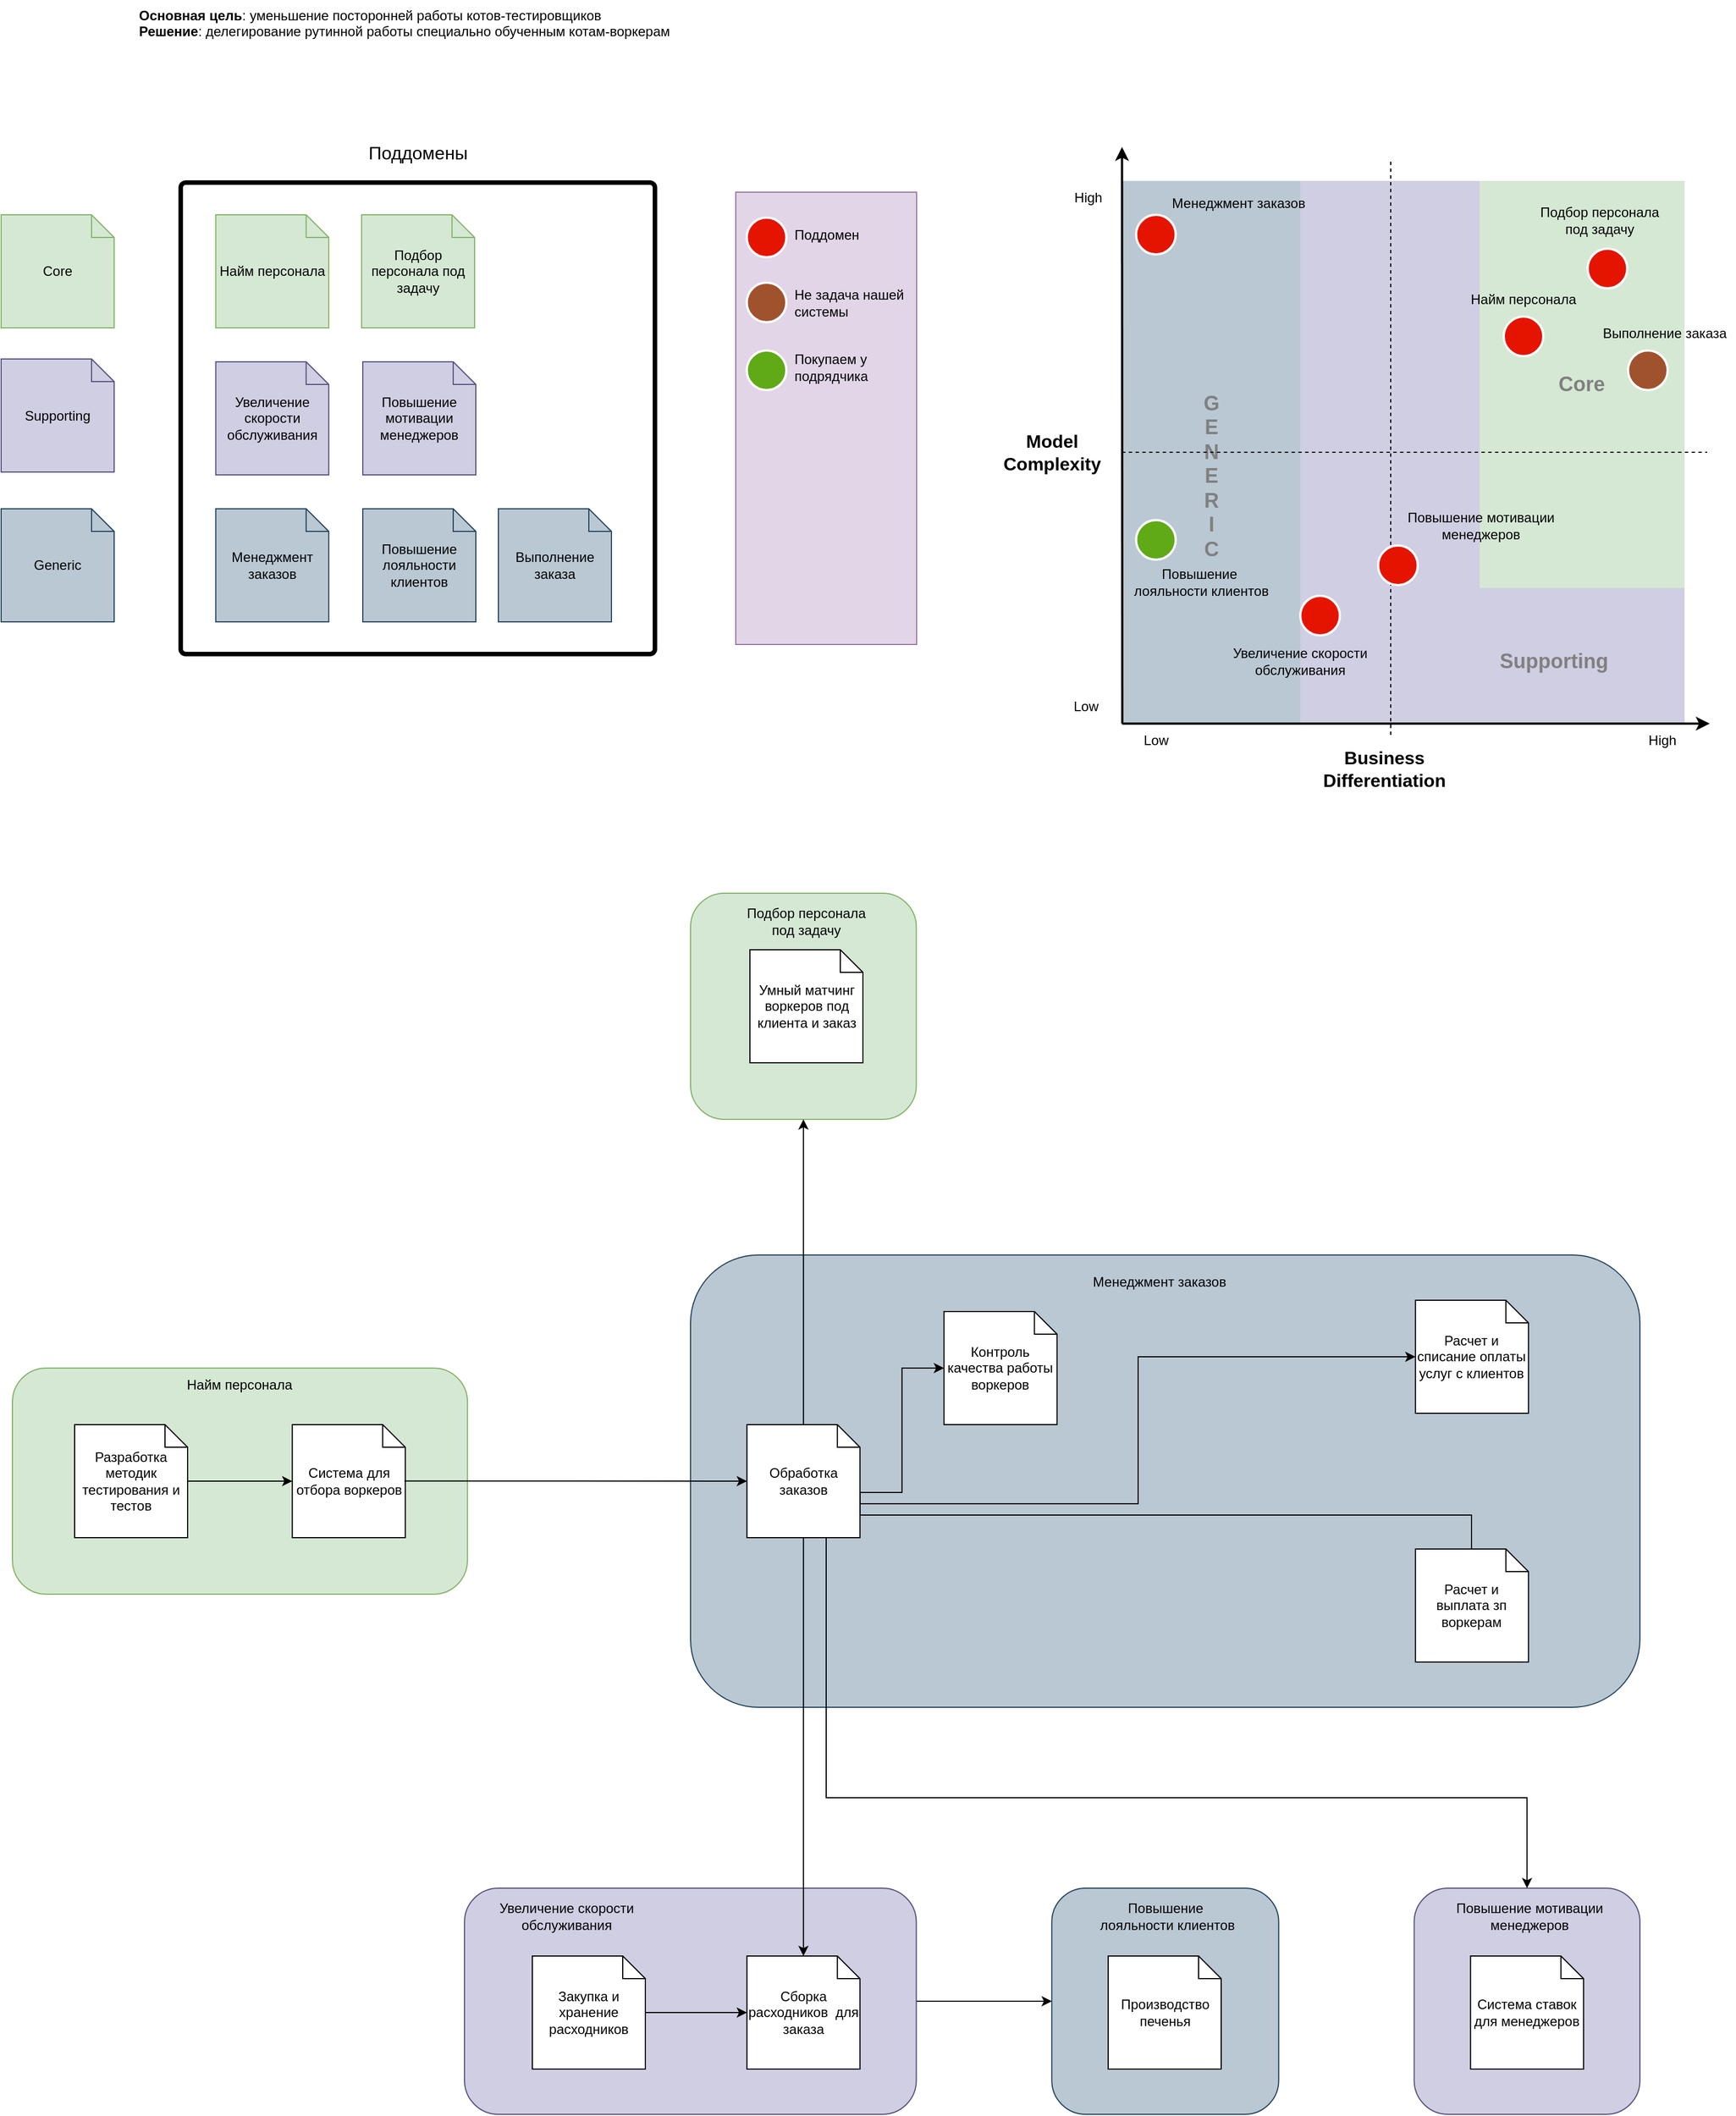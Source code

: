 <mxfile version="21.2.8" type="device">
  <diagram name="Страница 1" id="koVgPimv0VE1TFkT0X7F">
    <mxGraphModel dx="574" dy="2298" grid="1" gridSize="10" guides="1" tooltips="1" connect="1" arrows="1" fold="1" page="1" pageScale="1" pageWidth="827" pageHeight="1169" math="0" shadow="0">
      <root>
        <mxCell id="0" />
        <mxCell id="1" parent="0" />
        <mxCell id="6jMr6Txyks8FX9mSCWgc-61" value="" style="rounded=1;whiteSpace=wrap;html=1;fillColor=#bac8d3;strokeColor=#23445d;" parent="1" vertex="1">
          <mxGeometry x="2280" y="1160" width="840" height="400" as="geometry" />
        </mxCell>
        <mxCell id="6jMr6Txyks8FX9mSCWgc-57" value="" style="rounded=1;whiteSpace=wrap;html=1;fillColor=#d0cee2;strokeColor=#56517e;" parent="1" vertex="1">
          <mxGeometry x="2920.25" y="1720" width="199.75" height="200" as="geometry" />
        </mxCell>
        <mxCell id="6jMr6Txyks8FX9mSCWgc-54" value="" style="rounded=1;whiteSpace=wrap;html=1;fillColor=#d5e8d4;strokeColor=#82b366;" parent="1" vertex="1">
          <mxGeometry x="2280" y="840" width="199.75" height="200" as="geometry" />
        </mxCell>
        <mxCell id="6jMr6Txyks8FX9mSCWgc-51" value="" style="rounded=1;whiteSpace=wrap;html=1;fillColor=#bac8d3;strokeColor=#23445d;" parent="1" vertex="1">
          <mxGeometry x="2599.63" y="1720" width="200.75" height="200" as="geometry" />
        </mxCell>
        <mxCell id="6jMr6Txyks8FX9mSCWgc-35" value="" style="rounded=0;whiteSpace=wrap;html=1;fillColor=#e1d5e7;strokeColor=#9673a6;" parent="1" vertex="1">
          <mxGeometry x="2320" y="220" width="160" height="400" as="geometry" />
        </mxCell>
        <mxCell id="43l0I3eRNdwmV9ZVuamb-2" value="Найм персонала" style="shape=note;size=20;whiteSpace=wrap;html=1;fillColor=#d5e8d4;strokeColor=#82b366;" parent="1" vertex="1">
          <mxGeometry x="1859.88" y="240" width="100" height="100" as="geometry" />
        </mxCell>
        <mxCell id="43l0I3eRNdwmV9ZVuamb-10" value="Поддомены" style="text;html=1;strokeColor=none;fillColor=none;align=center;verticalAlign=middle;whiteSpace=wrap;rounded=0;fontSize=16;" parent="1" vertex="1">
          <mxGeometry x="1988.94" y="170" width="99.5" height="30" as="geometry" />
        </mxCell>
        <mxCell id="43l0I3eRNdwmV9ZVuamb-13" value="High" style="text;html=1;strokeColor=none;fillColor=none;align=center;verticalAlign=middle;whiteSpace=wrap;rounded=0;" parent="1" vertex="1">
          <mxGeometry x="2601.75" y="210" width="60" height="30" as="geometry" />
        </mxCell>
        <mxCell id="43l0I3eRNdwmV9ZVuamb-14" value="High" style="text;html=1;strokeColor=none;fillColor=none;align=center;verticalAlign=middle;whiteSpace=wrap;rounded=0;" parent="1" vertex="1">
          <mxGeometry x="3109.5" y="690" width="60" height="30" as="geometry" />
        </mxCell>
        <mxCell id="43l0I3eRNdwmV9ZVuamb-16" value="Low" style="text;html=1;strokeColor=none;fillColor=none;align=center;verticalAlign=middle;whiteSpace=wrap;rounded=0;" parent="1" vertex="1">
          <mxGeometry x="2599.63" y="660" width="60" height="30" as="geometry" />
        </mxCell>
        <mxCell id="43l0I3eRNdwmV9ZVuamb-17" value="Model Complexity" style="text;html=1;strokeColor=none;fillColor=none;align=center;verticalAlign=middle;whiteSpace=wrap;rounded=0;fontSize=16;fontStyle=1" parent="1" vertex="1">
          <mxGeometry x="2545.25" y="430" width="110" height="40" as="geometry" />
        </mxCell>
        <mxCell id="43l0I3eRNdwmV9ZVuamb-18" value="Business Differentiation" style="text;html=1;strokeColor=none;fillColor=none;align=center;verticalAlign=middle;whiteSpace=wrap;rounded=0;fontSize=16;fontStyle=1" parent="1" vertex="1">
          <mxGeometry x="2833.75" y="710" width="120" height="40" as="geometry" />
        </mxCell>
        <mxCell id="43l0I3eRNdwmV9ZVuamb-19" value="&lt;br&gt;&lt;br&gt;&lt;br&gt;G&lt;br&gt;E&lt;br&gt;N&lt;br&gt;E&lt;br&gt;R&lt;br&gt;I&lt;br&gt;C&lt;br&gt;&lt;br&gt;" style="rounded=0;whiteSpace=wrap;html=1;fillColor=#bac8d3;strokeColor=none;fontSize=18;fontColor=#808080;fontStyle=1;verticalAlign=middle;" parent="1" vertex="1">
          <mxGeometry x="2661.75" y="210" width="157.75" height="480" as="geometry" />
        </mxCell>
        <mxCell id="43l0I3eRNdwmV9ZVuamb-20" value="" style="shape=corner;whiteSpace=wrap;html=1;direction=north;dx=120;dy=160;fillColor=#d0cee2;strokeColor=none;align=center;" parent="1" vertex="1">
          <mxGeometry x="2819.5" y="210" width="340" height="480" as="geometry" />
        </mxCell>
        <mxCell id="43l0I3eRNdwmV9ZVuamb-21" value="Supporting" style="text;html=1;strokeColor=none;fillColor=none;align=center;verticalAlign=middle;whiteSpace=wrap;rounded=0;fontStyle=1;fontColor=#808080;fontSize=18;" parent="1" vertex="1">
          <mxGeometry x="3013.75" y="620" width="60" height="30" as="geometry" />
        </mxCell>
        <mxCell id="43l0I3eRNdwmV9ZVuamb-22" value="Core" style="rounded=0;whiteSpace=wrap;html=1;fillColor=#d5e8d4;strokeColor=none;fontSize=18;fontColor=#808080;fontStyle=1" parent="1" vertex="1">
          <mxGeometry x="2978.25" y="210" width="181.25" height="360" as="geometry" />
        </mxCell>
        <mxCell id="43l0I3eRNdwmV9ZVuamb-23" value="" style="verticalLabelPosition=bottom;verticalAlign=top;html=1;shape=mxgraph.basic.rounded_frame;dx=3;whiteSpace=wrap;strokeColor=#000000;fillColor=#000000;" parent="1" vertex="1">
          <mxGeometry x="1827.38" y="210" width="422.62" height="420" as="geometry" />
        </mxCell>
        <mxCell id="43l0I3eRNdwmV9ZVuamb-25" value="Core" style="shape=note;size=20;whiteSpace=wrap;html=1;fillColor=#d5e8d4;strokeColor=#82b366;" parent="1" vertex="1">
          <mxGeometry x="1670" y="240" width="100" height="100" as="geometry" />
        </mxCell>
        <mxCell id="43l0I3eRNdwmV9ZVuamb-26" value="Supporting" style="shape=note;size=20;whiteSpace=wrap;html=1;fillColor=#d0cee2;strokeColor=#56517e;" parent="1" vertex="1">
          <mxGeometry x="1670" y="367.5" width="100" height="100" as="geometry" />
        </mxCell>
        <mxCell id="43l0I3eRNdwmV9ZVuamb-27" value="Generic" style="shape=note;size=20;whiteSpace=wrap;html=1;fillColor=#bac8d3;strokeColor=#23445d;" parent="1" vertex="1">
          <mxGeometry x="1670" y="500" width="100" height="100" as="geometry" />
        </mxCell>
        <mxCell id="43l0I3eRNdwmV9ZVuamb-30" value="" style="ellipse;whiteSpace=wrap;html=1;aspect=fixed;spacing=2;strokeWidth=2;strokeColor=#FFFFFF;fillColor=#a0522d;fontColor=#ffffff;" parent="1" vertex="1">
          <mxGeometry x="3109.5" y="360" width="35" height="35" as="geometry" />
        </mxCell>
        <mxCell id="6jMr6Txyks8FX9mSCWgc-77" style="edgeStyle=orthogonalEdgeStyle;rounded=0;orthogonalLoop=1;jettySize=auto;html=1;exitX=1;exitY=0.5;exitDx=0;exitDy=0;entryX=0;entryY=0.5;entryDx=0;entryDy=0;" parent="1" source="43l0I3eRNdwmV9ZVuamb-67" target="6jMr6Txyks8FX9mSCWgc-51" edge="1">
          <mxGeometry relative="1" as="geometry" />
        </mxCell>
        <mxCell id="43l0I3eRNdwmV9ZVuamb-67" value="" style="rounded=1;whiteSpace=wrap;html=1;fillColor=#d0cee2;strokeColor=#56517e;" parent="1" vertex="1">
          <mxGeometry x="2080" y="1720" width="399.75" height="200" as="geometry" />
        </mxCell>
        <mxCell id="43l0I3eRNdwmV9ZVuamb-70" value="" style="rounded=1;whiteSpace=wrap;html=1;fillColor=#d5e8d4;strokeColor=#82b366;" parent="1" vertex="1">
          <mxGeometry x="1680" y="1260" width="402.62" height="200" as="geometry" />
        </mxCell>
        <mxCell id="6jMr6Txyks8FX9mSCWgc-83" style="edgeStyle=orthogonalEdgeStyle;rounded=0;orthogonalLoop=1;jettySize=auto;html=1;exitX=0;exitY=0.5;exitDx=0;exitDy=0;exitPerimeter=0;" parent="1" source="43l0I3eRNdwmV9ZVuamb-90" target="6jMr6Txyks8FX9mSCWgc-49" edge="1">
          <mxGeometry relative="1" as="geometry">
            <Array as="points">
              <mxPoint x="1865" y="1360" />
              <mxPoint x="1865" y="1360" />
            </Array>
          </mxGeometry>
        </mxCell>
        <mxCell id="43l0I3eRNdwmV9ZVuamb-90" value="Разработка методик тестирования и тестов" style="shape=note;size=20;whiteSpace=wrap;html=1;" parent="1" vertex="1">
          <mxGeometry x="1735" y="1310" width="100" height="100" as="geometry" />
        </mxCell>
        <mxCell id="6jMr6Txyks8FX9mSCWgc-1" value="&lt;b&gt;Основная цель&lt;/b&gt;: уменьшение посторонней работы котов-тестировщиков&lt;br&gt;&lt;b&gt;Решение&lt;/b&gt;: делегирование рутинной работы специально обученным котам-воркерам" style="text;html=1;strokeColor=none;fillColor=none;align=left;verticalAlign=top;whiteSpace=wrap;rounded=0;" parent="1" vertex="1">
          <mxGeometry x="1790.25" y="50" width="480" height="40" as="geometry" />
        </mxCell>
        <mxCell id="6jMr6Txyks8FX9mSCWgc-2" value="Подбор персонала под задачу" style="shape=note;size=20;whiteSpace=wrap;html=1;fillColor=#d5e8d4;strokeColor=#82b366;" parent="1" vertex="1">
          <mxGeometry x="1988.94" y="240" width="100" height="100" as="geometry" />
        </mxCell>
        <mxCell id="6jMr6Txyks8FX9mSCWgc-3" value="Увеличение скорости обслуживания" style="shape=note;size=20;whiteSpace=wrap;html=1;fillColor=#d0cee2;strokeColor=#56517e;" parent="1" vertex="1">
          <mxGeometry x="1859.88" y="370" width="100" height="100" as="geometry" />
        </mxCell>
        <mxCell id="6jMr6Txyks8FX9mSCWgc-4" value="Повышение мотивации менеджеров" style="shape=note;size=20;whiteSpace=wrap;html=1;fillColor=#d0cee2;strokeColor=#56517e;" parent="1" vertex="1">
          <mxGeometry x="1990" y="370" width="100" height="100" as="geometry" />
        </mxCell>
        <mxCell id="6jMr6Txyks8FX9mSCWgc-5" value="Повышение лояльности клиентов" style="shape=note;size=20;whiteSpace=wrap;html=1;fillColor=#bac8d3;strokeColor=#23445d;" parent="1" vertex="1">
          <mxGeometry x="1990" y="500" width="100" height="100" as="geometry" />
        </mxCell>
        <mxCell id="6jMr6Txyks8FX9mSCWgc-6" value="Менеджмент заказов" style="shape=note;size=20;whiteSpace=wrap;html=1;fillColor=#bac8d3;strokeColor=#23445d;" parent="1" vertex="1">
          <mxGeometry x="1859.88" y="500" width="100" height="100" as="geometry" />
        </mxCell>
        <mxCell id="6jMr6Txyks8FX9mSCWgc-14" value="" style="ellipse;whiteSpace=wrap;html=1;aspect=fixed;strokeWidth=2;strokeColor=#FFFFFF;fillColor=#e51400;fontColor=#ffffff;" parent="1" vertex="1">
          <mxGeometry x="2999.5" y="330" width="35" height="35" as="geometry" />
        </mxCell>
        <mxCell id="6jMr6Txyks8FX9mSCWgc-15" value="Найм персонала" style="text;html=1;strokeColor=none;fillColor=none;align=center;verticalAlign=middle;whiteSpace=wrap;rounded=0;" parent="1" vertex="1">
          <mxGeometry x="2964.87" y="300" width="104.25" height="30" as="geometry" />
        </mxCell>
        <mxCell id="6jMr6Txyks8FX9mSCWgc-17" value="Low" style="text;html=1;strokeColor=none;fillColor=none;align=center;verticalAlign=middle;whiteSpace=wrap;rounded=0;" parent="1" vertex="1">
          <mxGeometry x="2661.75" y="690" width="60" height="30" as="geometry" />
        </mxCell>
        <mxCell id="6jMr6Txyks8FX9mSCWgc-18" value="" style="endArrow=none;dashed=1;html=1;rounded=0;" parent="1" edge="1">
          <mxGeometry width="50" height="50" relative="1" as="geometry">
            <mxPoint x="2899.5" y="700" as="sourcePoint" />
            <mxPoint x="2899.5" y="190" as="targetPoint" />
          </mxGeometry>
        </mxCell>
        <mxCell id="6jMr6Txyks8FX9mSCWgc-19" value="" style="endArrow=none;dashed=1;html=1;rounded=0;exitX=0;exitY=0.5;exitDx=0;exitDy=0;" parent="1" source="43l0I3eRNdwmV9ZVuamb-19" edge="1">
          <mxGeometry width="50" height="50" relative="1" as="geometry">
            <mxPoint x="2789.5" y="450" as="sourcePoint" />
            <mxPoint x="3179.5" y="450" as="targetPoint" />
          </mxGeometry>
        </mxCell>
        <mxCell id="6jMr6Txyks8FX9mSCWgc-20" value="" style="ellipse;whiteSpace=wrap;html=1;aspect=fixed;strokeWidth=2;strokeColor=#FFFFFF;fillColor=#e51400;fontColor=#ffffff;" parent="1" vertex="1">
          <mxGeometry x="3073.75" y="270" width="35" height="35" as="geometry" />
        </mxCell>
        <mxCell id="6jMr6Txyks8FX9mSCWgc-21" value="Подбор персонала под задачу" style="text;html=1;strokeColor=none;fillColor=none;align=center;verticalAlign=middle;whiteSpace=wrap;rounded=0;" parent="1" vertex="1">
          <mxGeometry x="3025.25" y="230" width="119.25" height="30" as="geometry" />
        </mxCell>
        <mxCell id="6jMr6Txyks8FX9mSCWgc-22" value="Выполнение заказа" style="shape=note;size=20;whiteSpace=wrap;html=1;fillColor=#bac8d3;strokeColor=#23445d;" parent="1" vertex="1">
          <mxGeometry x="2110" y="500" width="100" height="100" as="geometry" />
        </mxCell>
        <mxCell id="6jMr6Txyks8FX9mSCWgc-23" value="Выполнение заказа" style="text;html=1;strokeColor=none;fillColor=none;align=center;verticalAlign=middle;whiteSpace=wrap;rounded=0;" parent="1" vertex="1">
          <mxGeometry x="3079.5" y="330" width="124.25" height="30" as="geometry" />
        </mxCell>
        <mxCell id="6jMr6Txyks8FX9mSCWgc-24" value="" style="ellipse;whiteSpace=wrap;html=1;aspect=fixed;spacing=2;strokeWidth=2;strokeColor=#FFFFFF;direction=south;fillColor=#e51400;fontColor=#ffffff;" parent="1" vertex="1">
          <mxGeometry x="2888.38" y="532.5" width="35" height="35" as="geometry" />
        </mxCell>
        <mxCell id="6jMr6Txyks8FX9mSCWgc-25" value="Повышение мотивации менеджеров" style="text;html=1;strokeColor=none;fillColor=none;align=center;verticalAlign=middle;whiteSpace=wrap;rounded=0;" parent="1" vertex="1">
          <mxGeometry x="2909.5" y="500" width="138.88" height="30" as="geometry" />
        </mxCell>
        <mxCell id="6jMr6Txyks8FX9mSCWgc-26" value="" style="ellipse;whiteSpace=wrap;html=1;aspect=fixed;spacing=2;strokeWidth=2;strokeColor=#FFFFFF;fillColor=#e51400;fontColor=#ffffff;" parent="1" vertex="1">
          <mxGeometry x="2819.5" y="577" width="35" height="35" as="geometry" />
        </mxCell>
        <mxCell id="6jMr6Txyks8FX9mSCWgc-28" value="Увеличение скорости обслуживания" style="text;html=1;strokeColor=none;fillColor=none;align=center;verticalAlign=middle;whiteSpace=wrap;rounded=0;" parent="1" vertex="1">
          <mxGeometry x="2749.5" y="620" width="138.88" height="30" as="geometry" />
        </mxCell>
        <mxCell id="6jMr6Txyks8FX9mSCWgc-29" value="" style="ellipse;whiteSpace=wrap;html=1;aspect=fixed;spacing=2;strokeWidth=2;strokeColor=#FFFFFF;direction=south;fillColor=#60a917;fontColor=#ffffff;" parent="1" vertex="1">
          <mxGeometry x="2674.25" y="510" width="35" height="35" as="geometry" />
        </mxCell>
        <mxCell id="6jMr6Txyks8FX9mSCWgc-30" value="Повышение&amp;nbsp; лояльности клиентов" style="text;html=1;strokeColor=none;fillColor=none;align=center;verticalAlign=middle;whiteSpace=wrap;rounded=0;" parent="1" vertex="1">
          <mxGeometry x="2661.75" y="550" width="140" height="30" as="geometry" />
        </mxCell>
        <mxCell id="6jMr6Txyks8FX9mSCWgc-31" value="" style="ellipse;whiteSpace=wrap;html=1;aspect=fixed;spacing=2;strokeWidth=2;strokeColor=#FFFFFF;direction=south;fillColor=#e51400;fontColor=#ffffff;" parent="1" vertex="1">
          <mxGeometry x="2674.25" y="240" width="35" height="35" as="geometry" />
        </mxCell>
        <mxCell id="6jMr6Txyks8FX9mSCWgc-32" value="Менеджмент заказов" style="text;html=1;strokeColor=none;fillColor=none;align=center;verticalAlign=middle;whiteSpace=wrap;rounded=0;" parent="1" vertex="1">
          <mxGeometry x="2699.75" y="215" width="129.75" height="30" as="geometry" />
        </mxCell>
        <mxCell id="6jMr6Txyks8FX9mSCWgc-33" value="" style="ellipse;whiteSpace=wrap;html=1;aspect=fixed;spacing=2;strokeWidth=2;strokeColor=#FFFFFF;direction=south;fillColor=#e51400;fontColor=#ffffff;" parent="1" vertex="1">
          <mxGeometry x="2329.75" y="242.5" width="35" height="35" as="geometry" />
        </mxCell>
        <mxCell id="6jMr6Txyks8FX9mSCWgc-34" value="Поддомен" style="text;html=1;strokeColor=none;fillColor=none;align=left;verticalAlign=middle;whiteSpace=wrap;rounded=0;" parent="1" vertex="1">
          <mxGeometry x="2370" y="242.5" width="129.75" height="30" as="geometry" />
        </mxCell>
        <mxCell id="6jMr6Txyks8FX9mSCWgc-37" value="" style="ellipse;whiteSpace=wrap;html=1;aspect=fixed;spacing=2;strokeWidth=2;strokeColor=#FFFFFF;fillColor=#a0522d;fontColor=#ffffff;" parent="1" vertex="1">
          <mxGeometry x="2329.75" y="300" width="35" height="35" as="geometry" />
        </mxCell>
        <mxCell id="6jMr6Txyks8FX9mSCWgc-38" value="Не задача нашей системы" style="text;html=1;strokeColor=none;fillColor=none;align=left;verticalAlign=middle;whiteSpace=wrap;rounded=0;" parent="1" vertex="1">
          <mxGeometry x="2370" y="302.5" width="129.75" height="30" as="geometry" />
        </mxCell>
        <mxCell id="6jMr6Txyks8FX9mSCWgc-39" value="" style="ellipse;whiteSpace=wrap;html=1;aspect=fixed;spacing=2;strokeWidth=2;strokeColor=#FFFFFF;direction=south;fillColor=#60a917;fontColor=#ffffff;" parent="1" vertex="1">
          <mxGeometry x="2329.75" y="360" width="35" height="35" as="geometry" />
        </mxCell>
        <mxCell id="6jMr6Txyks8FX9mSCWgc-40" value="Покупаем у подрядчика" style="text;html=1;strokeColor=none;fillColor=none;align=left;verticalAlign=middle;whiteSpace=wrap;rounded=0;" parent="1" vertex="1">
          <mxGeometry x="2370" y="360" width="129.75" height="30" as="geometry" />
        </mxCell>
        <mxCell id="6jMr6Txyks8FX9mSCWgc-42" value="Найм персонала" style="text;html=1;strokeColor=none;fillColor=none;align=center;verticalAlign=middle;whiteSpace=wrap;rounded=0;" parent="1" vertex="1">
          <mxGeometry x="1829.19" y="1260" width="104.25" height="30" as="geometry" />
        </mxCell>
        <mxCell id="6jMr6Txyks8FX9mSCWgc-43" value="Подбор персонала под задачу" style="text;html=1;strokeColor=none;fillColor=none;align=center;verticalAlign=middle;whiteSpace=wrap;rounded=0;" parent="1" vertex="1">
          <mxGeometry x="2322.87" y="850" width="119.25" height="30" as="geometry" />
        </mxCell>
        <mxCell id="6jMr6Txyks8FX9mSCWgc-44" value="Повышение мотивации менеджеров" style="text;html=1;strokeColor=none;fillColor=none;align=center;verticalAlign=middle;whiteSpace=wrap;rounded=0;" parent="1" vertex="1">
          <mxGeometry x="2953.31" y="1730" width="138.88" height="30" as="geometry" />
        </mxCell>
        <mxCell id="6jMr6Txyks8FX9mSCWgc-45" value="Увеличение скорости обслуживания" style="text;html=1;strokeColor=none;fillColor=none;align=center;verticalAlign=middle;whiteSpace=wrap;rounded=0;" parent="1" vertex="1">
          <mxGeometry x="2101.12" y="1730" width="138.88" height="30" as="geometry" />
        </mxCell>
        <mxCell id="6jMr6Txyks8FX9mSCWgc-46" value="Повышение&amp;nbsp; лояльности клиентов" style="text;html=1;strokeColor=none;fillColor=none;align=center;verticalAlign=middle;whiteSpace=wrap;rounded=0;" parent="1" vertex="1">
          <mxGeometry x="2632.13" y="1730" width="140" height="30" as="geometry" />
        </mxCell>
        <mxCell id="6jMr6Txyks8FX9mSCWgc-47" value="Менеджмент заказов" style="text;html=1;strokeColor=none;fillColor=none;align=center;verticalAlign=middle;whiteSpace=wrap;rounded=0;" parent="1" vertex="1">
          <mxGeometry x="2629.75" y="1169" width="129.75" height="30" as="geometry" />
        </mxCell>
        <mxCell id="6jMr6Txyks8FX9mSCWgc-49" value="Система для отбора воркеров" style="shape=note;size=20;whiteSpace=wrap;html=1;" parent="1" vertex="1">
          <mxGeometry x="1927.62" y="1310" width="100" height="100" as="geometry" />
        </mxCell>
        <mxCell id="6jMr6Txyks8FX9mSCWgc-50" value="Сборка расходников&amp;nbsp; для заказа" style="shape=note;size=20;whiteSpace=wrap;html=1;" parent="1" vertex="1">
          <mxGeometry x="2329.88" y="1780" width="100" height="100" as="geometry" />
        </mxCell>
        <mxCell id="6jMr6Txyks8FX9mSCWgc-53" value="Производство печенья" style="shape=note;size=20;whiteSpace=wrap;html=1;" parent="1" vertex="1">
          <mxGeometry x="2649.5" y="1780" width="100" height="100" as="geometry" />
        </mxCell>
        <mxCell id="6jMr6Txyks8FX9mSCWgc-56" value="Умный матчинг воркеров под клиента и заказ" style="shape=note;size=20;whiteSpace=wrap;html=1;" parent="1" vertex="1">
          <mxGeometry x="2332.5" y="890" width="100" height="100" as="geometry" />
        </mxCell>
        <mxCell id="6jMr6Txyks8FX9mSCWgc-59" value="Система ставок для менеджеров" style="shape=note;size=20;whiteSpace=wrap;html=1;" parent="1" vertex="1">
          <mxGeometry x="2970.13" y="1780" width="100" height="100" as="geometry" />
        </mxCell>
        <mxCell id="6jMr6Txyks8FX9mSCWgc-70" style="edgeStyle=orthogonalEdgeStyle;rounded=0;orthogonalLoop=1;jettySize=auto;html=1;exitX=0.5;exitY=0;exitDx=0;exitDy=0;exitPerimeter=0;entryX=0.5;entryY=1;entryDx=0;entryDy=0;" parent="1" source="6jMr6Txyks8FX9mSCWgc-62" target="6jMr6Txyks8FX9mSCWgc-54" edge="1">
          <mxGeometry relative="1" as="geometry" />
        </mxCell>
        <mxCell id="6jMr6Txyks8FX9mSCWgc-71" style="edgeStyle=orthogonalEdgeStyle;rounded=0;orthogonalLoop=1;jettySize=auto;html=1;exitX=0;exitY=0;exitDx=100;exitDy=60;exitPerimeter=0;entryX=0;entryY=0.5;entryDx=0;entryDy=0;entryPerimeter=0;" parent="1" source="6jMr6Txyks8FX9mSCWgc-62" target="6jMr6Txyks8FX9mSCWgc-63" edge="1">
          <mxGeometry relative="1" as="geometry" />
        </mxCell>
        <mxCell id="6jMr6Txyks8FX9mSCWgc-73" style="edgeStyle=orthogonalEdgeStyle;rounded=0;orthogonalLoop=1;jettySize=auto;html=1;exitX=0;exitY=0;exitDx=100;exitDy=60;exitPerimeter=0;entryX=0;entryY=0.5;entryDx=0;entryDy=0;entryPerimeter=0;" parent="1" source="6jMr6Txyks8FX9mSCWgc-62" target="6jMr6Txyks8FX9mSCWgc-67" edge="1">
          <mxGeometry relative="1" as="geometry">
            <Array as="points">
              <mxPoint x="2430" y="1380" />
              <mxPoint x="2676" y="1380" />
              <mxPoint x="2676" y="1250" />
            </Array>
          </mxGeometry>
        </mxCell>
        <mxCell id="6jMr6Txyks8FX9mSCWgc-74" style="edgeStyle=orthogonalEdgeStyle;rounded=0;orthogonalLoop=1;jettySize=auto;html=1;exitX=0;exitY=0;exitDx=100;exitDy=60;exitPerimeter=0;entryX=0;entryY=0.5;entryDx=0;entryDy=0;entryPerimeter=0;" parent="1" source="6jMr6Txyks8FX9mSCWgc-62" target="6jMr6Txyks8FX9mSCWgc-68" edge="1">
          <mxGeometry relative="1" as="geometry">
            <Array as="points">
              <mxPoint x="2430" y="1390" />
              <mxPoint x="2971" y="1390" />
            </Array>
          </mxGeometry>
        </mxCell>
        <mxCell id="6jMr6Txyks8FX9mSCWgc-75" style="edgeStyle=orthogonalEdgeStyle;rounded=0;orthogonalLoop=1;jettySize=auto;html=1;exitX=0.5;exitY=1;exitDx=0;exitDy=0;exitPerimeter=0;" parent="1" source="6jMr6Txyks8FX9mSCWgc-62" target="6jMr6Txyks8FX9mSCWgc-50" edge="1">
          <mxGeometry relative="1" as="geometry">
            <mxPoint x="2380" y="1740" as="targetPoint" />
            <Array as="points" />
          </mxGeometry>
        </mxCell>
        <mxCell id="6jMr6Txyks8FX9mSCWgc-78" style="edgeStyle=orthogonalEdgeStyle;rounded=0;orthogonalLoop=1;jettySize=auto;html=1;exitX=0.5;exitY=1;exitDx=0;exitDy=0;exitPerimeter=0;entryX=0.5;entryY=0;entryDx=0;entryDy=0;" parent="1" source="6jMr6Txyks8FX9mSCWgc-62" target="6jMr6Txyks8FX9mSCWgc-57" edge="1">
          <mxGeometry relative="1" as="geometry">
            <mxPoint x="3023" y="1720" as="targetPoint" />
            <Array as="points">
              <mxPoint x="2400" y="1410" />
              <mxPoint x="2400" y="1640" />
              <mxPoint x="3020" y="1640" />
            </Array>
          </mxGeometry>
        </mxCell>
        <mxCell id="6jMr6Txyks8FX9mSCWgc-62" value="Обработка заказов" style="shape=note;size=20;whiteSpace=wrap;html=1;" parent="1" vertex="1">
          <mxGeometry x="2329.88" y="1310" width="100" height="100" as="geometry" />
        </mxCell>
        <mxCell id="6jMr6Txyks8FX9mSCWgc-63" value="Контроль качества работы воркеров" style="shape=note;size=20;whiteSpace=wrap;html=1;" parent="1" vertex="1">
          <mxGeometry x="2504.25" y="1210" width="100" height="100" as="geometry" />
        </mxCell>
        <mxCell id="6jMr6Txyks8FX9mSCWgc-67" value="Расчет и списание оплаты услуг с клиентов" style="shape=note;size=20;whiteSpace=wrap;html=1;" parent="1" vertex="1">
          <mxGeometry x="2921.38" y="1200" width="100" height="100" as="geometry" />
        </mxCell>
        <mxCell id="6jMr6Txyks8FX9mSCWgc-68" value="Расчет и выплата зп воркерам" style="shape=note;size=20;whiteSpace=wrap;html=1;" parent="1" vertex="1">
          <mxGeometry x="2921.38" y="1420" width="100" height="100" as="geometry" />
        </mxCell>
        <mxCell id="6jMr6Txyks8FX9mSCWgc-69" style="edgeStyle=orthogonalEdgeStyle;rounded=0;orthogonalLoop=1;jettySize=auto;html=1;entryX=0;entryY=0.5;entryDx=0;entryDy=0;entryPerimeter=0;exitX=0.993;exitY=0.499;exitDx=0;exitDy=0;exitPerimeter=0;" parent="1" source="6jMr6Txyks8FX9mSCWgc-49" target="6jMr6Txyks8FX9mSCWgc-62" edge="1">
          <mxGeometry relative="1" as="geometry">
            <mxPoint x="2030" y="1360" as="sourcePoint" />
            <Array as="points" />
          </mxGeometry>
        </mxCell>
        <mxCell id="6jMr6Txyks8FX9mSCWgc-82" style="edgeStyle=orthogonalEdgeStyle;rounded=0;orthogonalLoop=1;jettySize=auto;html=1;exitX=0;exitY=0.5;exitDx=0;exitDy=0;exitPerimeter=0;entryX=0;entryY=0.5;entryDx=0;entryDy=0;entryPerimeter=0;" parent="1" source="6jMr6Txyks8FX9mSCWgc-80" target="6jMr6Txyks8FX9mSCWgc-50" edge="1">
          <mxGeometry relative="1" as="geometry">
            <Array as="points">
              <mxPoint x="2260" y="1830" />
              <mxPoint x="2260" y="1830" />
            </Array>
          </mxGeometry>
        </mxCell>
        <mxCell id="6jMr6Txyks8FX9mSCWgc-80" value="Закупка и хранение расходников" style="shape=note;size=20;whiteSpace=wrap;html=1;" parent="1" vertex="1">
          <mxGeometry x="2140" y="1780" width="100" height="100" as="geometry" />
        </mxCell>
        <mxCell id="43l0I3eRNdwmV9ZVuamb-12" value="" style="endArrow=classic;html=1;rounded=0;strokeWidth=2;" parent="1" edge="1">
          <mxGeometry width="50" height="50" relative="1" as="geometry">
            <mxPoint x="2661.75" y="690" as="sourcePoint" />
            <mxPoint x="3181.75" y="690" as="targetPoint" />
          </mxGeometry>
        </mxCell>
        <mxCell id="43l0I3eRNdwmV9ZVuamb-11" value="" style="endArrow=classic;html=1;rounded=0;strokeWidth=2;" parent="1" edge="1">
          <mxGeometry width="50" height="50" relative="1" as="geometry">
            <mxPoint x="2662" y="690" as="sourcePoint" />
            <mxPoint x="2661.75" y="180" as="targetPoint" />
          </mxGeometry>
        </mxCell>
      </root>
    </mxGraphModel>
  </diagram>
</mxfile>

